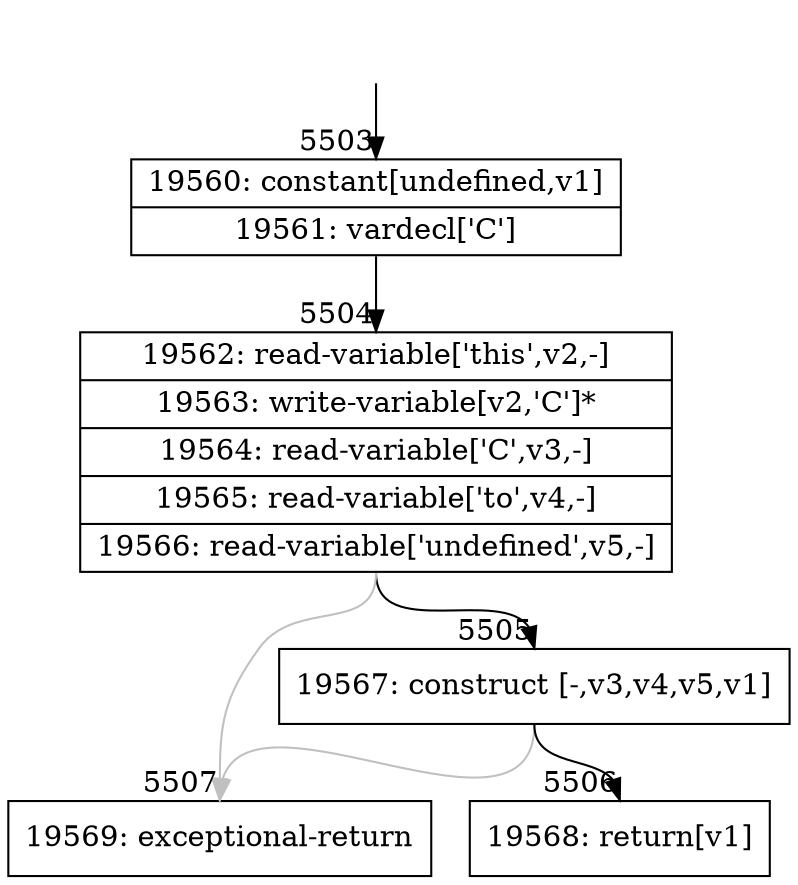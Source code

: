 digraph {
rankdir="TD"
BB_entry443[shape=none,label=""];
BB_entry443 -> BB5503 [tailport=s, headport=n, headlabel="    5503"]
BB5503 [shape=record label="{19560: constant[undefined,v1]|19561: vardecl['C']}" ] 
BB5503 -> BB5504 [tailport=s, headport=n, headlabel="      5504"]
BB5504 [shape=record label="{19562: read-variable['this',v2,-]|19563: write-variable[v2,'C']*|19564: read-variable['C',v3,-]|19565: read-variable['to',v4,-]|19566: read-variable['undefined',v5,-]}" ] 
BB5504 -> BB5505 [tailport=s, headport=n, headlabel="      5505"]
BB5504 -> BB5507 [tailport=s, headport=n, color=gray, headlabel="      5507"]
BB5505 [shape=record label="{19567: construct [-,v3,v4,v5,v1]}" ] 
BB5505 -> BB5506 [tailport=s, headport=n, headlabel="      5506"]
BB5505 -> BB5507 [tailport=s, headport=n, color=gray]
BB5506 [shape=record label="{19568: return[v1]}" ] 
BB5507 [shape=record label="{19569: exceptional-return}" ] 
//#$~ 9939
}

